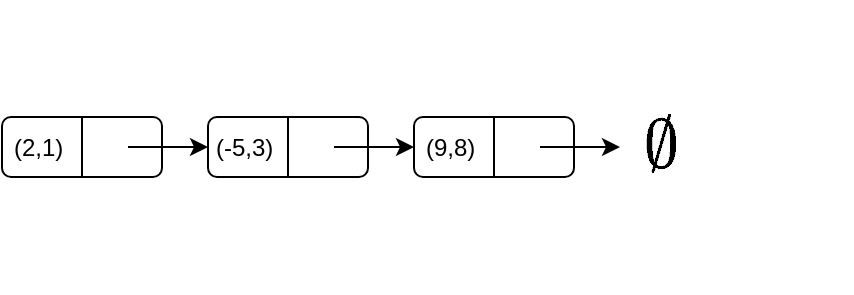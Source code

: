<mxfile version="17.4.1" type="github">
  <diagram id="C5RBs43oDa-KdzZeNtuy" name="Page-1">
    <mxGraphModel dx="782" dy="436" grid="1" gridSize="10" guides="1" tooltips="1" connect="1" arrows="1" fold="1" page="1" pageScale="1" pageWidth="827" pageHeight="1169" math="1" shadow="0">
      <root>
        <mxCell id="WIyWlLk6GJQsqaUBKTNV-0" />
        <mxCell id="WIyWlLk6GJQsqaUBKTNV-1" parent="WIyWlLk6GJQsqaUBKTNV-0" />
        <mxCell id="VvQAMp07Zl20_Nt9v24d-4" value="" style="group" vertex="1" connectable="0" parent="WIyWlLk6GJQsqaUBKTNV-1">
          <mxGeometry x="180" y="247.5" width="103" height="30" as="geometry" />
        </mxCell>
        <mxCell id="VvQAMp07Zl20_Nt9v24d-1" value="" style="group" vertex="1" connectable="0" parent="VvQAMp07Zl20_Nt9v24d-4">
          <mxGeometry width="80" height="30" as="geometry" />
        </mxCell>
        <mxCell id="WIyWlLk6GJQsqaUBKTNV-3" value="(2,1)&amp;nbsp; &amp;nbsp; &amp;nbsp; &amp;nbsp; &amp;nbsp; &amp;nbsp; &amp;nbsp;" style="rounded=1;whiteSpace=wrap;html=1;fontSize=12;glass=0;strokeWidth=1;shadow=0;" parent="VvQAMp07Zl20_Nt9v24d-1" vertex="1">
          <mxGeometry width="80" height="30" as="geometry" />
        </mxCell>
        <mxCell id="VvQAMp07Zl20_Nt9v24d-0" value="" style="endArrow=none;html=1;rounded=0;entryX=0.5;entryY=0;entryDx=0;entryDy=0;exitX=0.5;exitY=1;exitDx=0;exitDy=0;" edge="1" parent="VvQAMp07Zl20_Nt9v24d-1" source="WIyWlLk6GJQsqaUBKTNV-3" target="WIyWlLk6GJQsqaUBKTNV-3">
          <mxGeometry width="50" height="50" relative="1" as="geometry">
            <mxPoint x="230" y="60" as="sourcePoint" />
            <mxPoint x="280" y="10" as="targetPoint" />
          </mxGeometry>
        </mxCell>
        <mxCell id="VvQAMp07Zl20_Nt9v24d-2" value="" style="endArrow=classic;html=1;rounded=0;" edge="1" parent="VvQAMp07Zl20_Nt9v24d-4">
          <mxGeometry width="50" height="50" relative="1" as="geometry">
            <mxPoint x="63" y="15" as="sourcePoint" />
            <mxPoint x="103" y="15" as="targetPoint" />
          </mxGeometry>
        </mxCell>
        <mxCell id="VvQAMp07Zl20_Nt9v24d-5" value="" style="group" vertex="1" connectable="0" parent="WIyWlLk6GJQsqaUBKTNV-1">
          <mxGeometry x="283" y="247.5" width="103" height="30" as="geometry" />
        </mxCell>
        <mxCell id="VvQAMp07Zl20_Nt9v24d-6" value="" style="group" vertex="1" connectable="0" parent="VvQAMp07Zl20_Nt9v24d-5">
          <mxGeometry width="80" height="30" as="geometry" />
        </mxCell>
        <mxCell id="VvQAMp07Zl20_Nt9v24d-7" value="(-5,3)&amp;nbsp; &amp;nbsp; &amp;nbsp; &amp;nbsp; &amp;nbsp; &amp;nbsp; &amp;nbsp;" style="rounded=1;whiteSpace=wrap;html=1;fontSize=12;glass=0;strokeWidth=1;shadow=0;" vertex="1" parent="VvQAMp07Zl20_Nt9v24d-6">
          <mxGeometry width="80" height="30" as="geometry" />
        </mxCell>
        <mxCell id="VvQAMp07Zl20_Nt9v24d-8" value="" style="endArrow=none;html=1;rounded=0;entryX=0.5;entryY=0;entryDx=0;entryDy=0;exitX=0.5;exitY=1;exitDx=0;exitDy=0;" edge="1" parent="VvQAMp07Zl20_Nt9v24d-6" source="VvQAMp07Zl20_Nt9v24d-7" target="VvQAMp07Zl20_Nt9v24d-7">
          <mxGeometry width="50" height="50" relative="1" as="geometry">
            <mxPoint x="230" y="60" as="sourcePoint" />
            <mxPoint x="280" y="10" as="targetPoint" />
          </mxGeometry>
        </mxCell>
        <mxCell id="VvQAMp07Zl20_Nt9v24d-9" value="" style="endArrow=classic;html=1;rounded=0;" edge="1" parent="VvQAMp07Zl20_Nt9v24d-5">
          <mxGeometry width="50" height="50" relative="1" as="geometry">
            <mxPoint x="63" y="15" as="sourcePoint" />
            <mxPoint x="103" y="15" as="targetPoint" />
          </mxGeometry>
        </mxCell>
        <mxCell id="VvQAMp07Zl20_Nt9v24d-12" value="" style="group" vertex="1" connectable="0" parent="WIyWlLk6GJQsqaUBKTNV-1">
          <mxGeometry x="386" y="247.5" width="103" height="30" as="geometry" />
        </mxCell>
        <mxCell id="VvQAMp07Zl20_Nt9v24d-13" value="" style="group" vertex="1" connectable="0" parent="VvQAMp07Zl20_Nt9v24d-12">
          <mxGeometry width="80" height="30" as="geometry" />
        </mxCell>
        <mxCell id="VvQAMp07Zl20_Nt9v24d-14" value="(9,8)&amp;nbsp; &amp;nbsp; &amp;nbsp; &amp;nbsp; &amp;nbsp; &amp;nbsp; &amp;nbsp;" style="rounded=1;whiteSpace=wrap;html=1;fontSize=12;glass=0;strokeWidth=1;shadow=0;" vertex="1" parent="VvQAMp07Zl20_Nt9v24d-13">
          <mxGeometry width="80" height="30" as="geometry" />
        </mxCell>
        <mxCell id="VvQAMp07Zl20_Nt9v24d-15" value="" style="endArrow=none;html=1;rounded=0;entryX=0.5;entryY=0;entryDx=0;entryDy=0;exitX=0.5;exitY=1;exitDx=0;exitDy=0;" edge="1" parent="VvQAMp07Zl20_Nt9v24d-13" source="VvQAMp07Zl20_Nt9v24d-14" target="VvQAMp07Zl20_Nt9v24d-14">
          <mxGeometry width="50" height="50" relative="1" as="geometry">
            <mxPoint x="230" y="60" as="sourcePoint" />
            <mxPoint x="280" y="10" as="targetPoint" />
          </mxGeometry>
        </mxCell>
        <mxCell id="VvQAMp07Zl20_Nt9v24d-16" value="" style="endArrow=classic;html=1;rounded=0;" edge="1" parent="VvQAMp07Zl20_Nt9v24d-12">
          <mxGeometry width="50" height="50" relative="1" as="geometry">
            <mxPoint x="63" y="15" as="sourcePoint" />
            <mxPoint x="103" y="15" as="targetPoint" />
          </mxGeometry>
        </mxCell>
        <mxCell id="VvQAMp07Zl20_Nt9v24d-17" value="$$\emptyset$$" style="rounded=0;whiteSpace=wrap;html=1;fontSize=29;opacity=0;" vertex="1" parent="WIyWlLk6GJQsqaUBKTNV-1">
          <mxGeometry x="450" y="190" width="120" height="145" as="geometry" />
        </mxCell>
      </root>
    </mxGraphModel>
  </diagram>
</mxfile>
